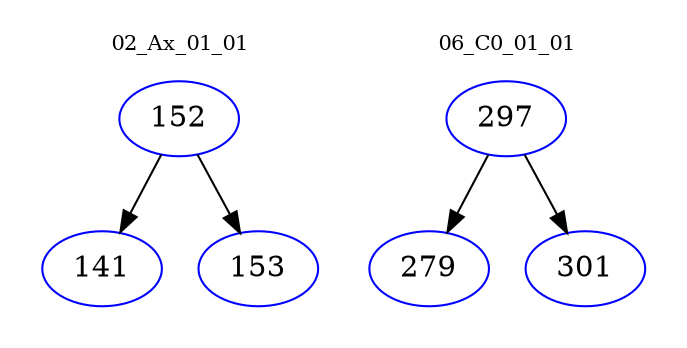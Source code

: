digraph{
subgraph cluster_0 {
color = white
label = "02_Ax_01_01";
fontsize=10;
T0_152 [label="152", color="blue"]
T0_152 -> T0_141 [color="black"]
T0_141 [label="141", color="blue"]
T0_152 -> T0_153 [color="black"]
T0_153 [label="153", color="blue"]
}
subgraph cluster_1 {
color = white
label = "06_C0_01_01";
fontsize=10;
T1_297 [label="297", color="blue"]
T1_297 -> T1_279 [color="black"]
T1_279 [label="279", color="blue"]
T1_297 -> T1_301 [color="black"]
T1_301 [label="301", color="blue"]
}
}
